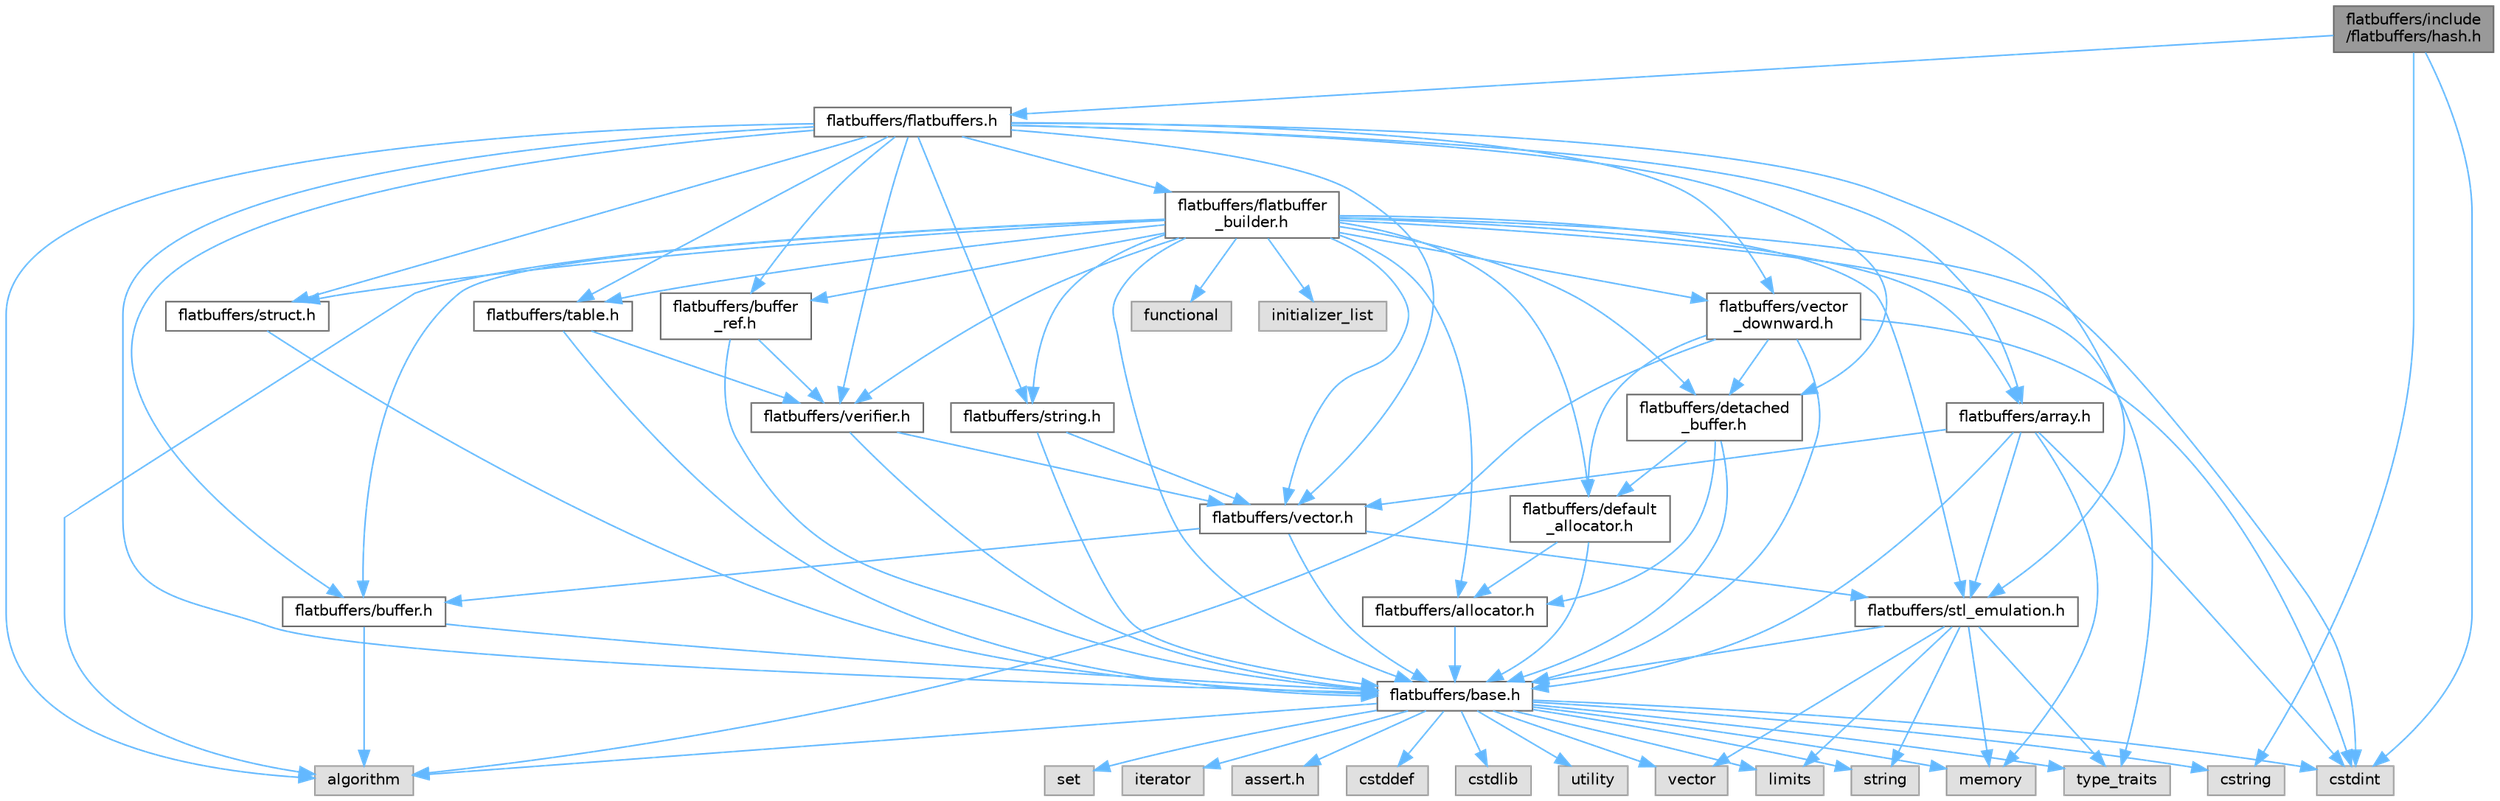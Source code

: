 digraph "flatbuffers/include/flatbuffers/hash.h"
{
 // LATEX_PDF_SIZE
  bgcolor="transparent";
  edge [fontname=Helvetica,fontsize=10,labelfontname=Helvetica,labelfontsize=10];
  node [fontname=Helvetica,fontsize=10,shape=box,height=0.2,width=0.4];
  Node1 [id="Node000001",label="flatbuffers/include\l/flatbuffers/hash.h",height=0.2,width=0.4,color="gray40", fillcolor="grey60", style="filled", fontcolor="black",tooltip=" "];
  Node1 -> Node2 [id="edge87_Node000001_Node000002",color="steelblue1",style="solid",tooltip=" "];
  Node2 [id="Node000002",label="cstdint",height=0.2,width=0.4,color="grey60", fillcolor="#E0E0E0", style="filled",tooltip=" "];
  Node1 -> Node3 [id="edge88_Node000001_Node000003",color="steelblue1",style="solid",tooltip=" "];
  Node3 [id="Node000003",label="cstring",height=0.2,width=0.4,color="grey60", fillcolor="#E0E0E0", style="filled",tooltip=" "];
  Node1 -> Node4 [id="edge89_Node000001_Node000004",color="steelblue1",style="solid",tooltip=" "];
  Node4 [id="Node000004",label="flatbuffers/flatbuffers.h",height=0.2,width=0.4,color="grey40", fillcolor="white", style="filled",URL="$flatbuffers_8h.html",tooltip=" "];
  Node4 -> Node5 [id="edge90_Node000004_Node000005",color="steelblue1",style="solid",tooltip=" "];
  Node5 [id="Node000005",label="algorithm",height=0.2,width=0.4,color="grey60", fillcolor="#E0E0E0", style="filled",tooltip=" "];
  Node4 -> Node6 [id="edge91_Node000004_Node000006",color="steelblue1",style="solid",tooltip=" "];
  Node6 [id="Node000006",label="flatbuffers/array.h",height=0.2,width=0.4,color="grey40", fillcolor="white", style="filled",URL="$array_8h.html",tooltip=" "];
  Node6 -> Node2 [id="edge92_Node000006_Node000002",color="steelblue1",style="solid",tooltip=" "];
  Node6 -> Node7 [id="edge93_Node000006_Node000007",color="steelblue1",style="solid",tooltip=" "];
  Node7 [id="Node000007",label="memory",height=0.2,width=0.4,color="grey60", fillcolor="#E0E0E0", style="filled",tooltip=" "];
  Node6 -> Node8 [id="edge94_Node000006_Node000008",color="steelblue1",style="solid",tooltip=" "];
  Node8 [id="Node000008",label="flatbuffers/base.h",height=0.2,width=0.4,color="grey40", fillcolor="white", style="filled",URL="$base_8h.html",tooltip=" "];
  Node8 -> Node9 [id="edge95_Node000008_Node000009",color="steelblue1",style="solid",tooltip=" "];
  Node9 [id="Node000009",label="assert.h",height=0.2,width=0.4,color="grey60", fillcolor="#E0E0E0", style="filled",tooltip=" "];
  Node8 -> Node2 [id="edge96_Node000008_Node000002",color="steelblue1",style="solid",tooltip=" "];
  Node8 -> Node10 [id="edge97_Node000008_Node000010",color="steelblue1",style="solid",tooltip=" "];
  Node10 [id="Node000010",label="cstddef",height=0.2,width=0.4,color="grey60", fillcolor="#E0E0E0", style="filled",tooltip=" "];
  Node8 -> Node11 [id="edge98_Node000008_Node000011",color="steelblue1",style="solid",tooltip=" "];
  Node11 [id="Node000011",label="cstdlib",height=0.2,width=0.4,color="grey60", fillcolor="#E0E0E0", style="filled",tooltip=" "];
  Node8 -> Node3 [id="edge99_Node000008_Node000003",color="steelblue1",style="solid",tooltip=" "];
  Node8 -> Node12 [id="edge100_Node000008_Node000012",color="steelblue1",style="solid",tooltip=" "];
  Node12 [id="Node000012",label="utility",height=0.2,width=0.4,color="grey60", fillcolor="#E0E0E0", style="filled",tooltip=" "];
  Node8 -> Node13 [id="edge101_Node000008_Node000013",color="steelblue1",style="solid",tooltip=" "];
  Node13 [id="Node000013",label="string",height=0.2,width=0.4,color="grey60", fillcolor="#E0E0E0", style="filled",tooltip=" "];
  Node8 -> Node14 [id="edge102_Node000008_Node000014",color="steelblue1",style="solid",tooltip=" "];
  Node14 [id="Node000014",label="type_traits",height=0.2,width=0.4,color="grey60", fillcolor="#E0E0E0", style="filled",tooltip=" "];
  Node8 -> Node15 [id="edge103_Node000008_Node000015",color="steelblue1",style="solid",tooltip=" "];
  Node15 [id="Node000015",label="vector",height=0.2,width=0.4,color="grey60", fillcolor="#E0E0E0", style="filled",tooltip=" "];
  Node8 -> Node16 [id="edge104_Node000008_Node000016",color="steelblue1",style="solid",tooltip=" "];
  Node16 [id="Node000016",label="set",height=0.2,width=0.4,color="grey60", fillcolor="#E0E0E0", style="filled",tooltip=" "];
  Node8 -> Node5 [id="edge105_Node000008_Node000005",color="steelblue1",style="solid",tooltip=" "];
  Node8 -> Node17 [id="edge106_Node000008_Node000017",color="steelblue1",style="solid",tooltip=" "];
  Node17 [id="Node000017",label="limits",height=0.2,width=0.4,color="grey60", fillcolor="#E0E0E0", style="filled",tooltip=" "];
  Node8 -> Node18 [id="edge107_Node000008_Node000018",color="steelblue1",style="solid",tooltip=" "];
  Node18 [id="Node000018",label="iterator",height=0.2,width=0.4,color="grey60", fillcolor="#E0E0E0", style="filled",tooltip=" "];
  Node8 -> Node7 [id="edge108_Node000008_Node000007",color="steelblue1",style="solid",tooltip=" "];
  Node6 -> Node19 [id="edge109_Node000006_Node000019",color="steelblue1",style="solid",tooltip=" "];
  Node19 [id="Node000019",label="flatbuffers/stl_emulation.h",height=0.2,width=0.4,color="grey40", fillcolor="white", style="filled",URL="$stl__emulation_8h.html",tooltip=" "];
  Node19 -> Node8 [id="edge110_Node000019_Node000008",color="steelblue1",style="solid",tooltip=" "];
  Node19 -> Node13 [id="edge111_Node000019_Node000013",color="steelblue1",style="solid",tooltip=" "];
  Node19 -> Node14 [id="edge112_Node000019_Node000014",color="steelblue1",style="solid",tooltip=" "];
  Node19 -> Node15 [id="edge113_Node000019_Node000015",color="steelblue1",style="solid",tooltip=" "];
  Node19 -> Node7 [id="edge114_Node000019_Node000007",color="steelblue1",style="solid",tooltip=" "];
  Node19 -> Node17 [id="edge115_Node000019_Node000017",color="steelblue1",style="solid",tooltip=" "];
  Node6 -> Node20 [id="edge116_Node000006_Node000020",color="steelblue1",style="solid",tooltip=" "];
  Node20 [id="Node000020",label="flatbuffers/vector.h",height=0.2,width=0.4,color="grey40", fillcolor="white", style="filled",URL="$vector_8h.html",tooltip=" "];
  Node20 -> Node8 [id="edge117_Node000020_Node000008",color="steelblue1",style="solid",tooltip=" "];
  Node20 -> Node21 [id="edge118_Node000020_Node000021",color="steelblue1",style="solid",tooltip=" "];
  Node21 [id="Node000021",label="flatbuffers/buffer.h",height=0.2,width=0.4,color="grey40", fillcolor="white", style="filled",URL="$buffer_8h.html",tooltip=" "];
  Node21 -> Node5 [id="edge119_Node000021_Node000005",color="steelblue1",style="solid",tooltip=" "];
  Node21 -> Node8 [id="edge120_Node000021_Node000008",color="steelblue1",style="solid",tooltip=" "];
  Node20 -> Node19 [id="edge121_Node000020_Node000019",color="steelblue1",style="solid",tooltip=" "];
  Node4 -> Node8 [id="edge122_Node000004_Node000008",color="steelblue1",style="solid",tooltip=" "];
  Node4 -> Node21 [id="edge123_Node000004_Node000021",color="steelblue1",style="solid",tooltip=" "];
  Node4 -> Node22 [id="edge124_Node000004_Node000022",color="steelblue1",style="solid",tooltip=" "];
  Node22 [id="Node000022",label="flatbuffers/buffer\l_ref.h",height=0.2,width=0.4,color="grey40", fillcolor="white", style="filled",URL="$buffer__ref_8h.html",tooltip=" "];
  Node22 -> Node8 [id="edge125_Node000022_Node000008",color="steelblue1",style="solid",tooltip=" "];
  Node22 -> Node23 [id="edge126_Node000022_Node000023",color="steelblue1",style="solid",tooltip=" "];
  Node23 [id="Node000023",label="flatbuffers/verifier.h",height=0.2,width=0.4,color="grey40", fillcolor="white", style="filled",URL="$verifier_8h.html",tooltip=" "];
  Node23 -> Node8 [id="edge127_Node000023_Node000008",color="steelblue1",style="solid",tooltip=" "];
  Node23 -> Node20 [id="edge128_Node000023_Node000020",color="steelblue1",style="solid",tooltip=" "];
  Node4 -> Node24 [id="edge129_Node000004_Node000024",color="steelblue1",style="solid",tooltip=" "];
  Node24 [id="Node000024",label="flatbuffers/detached\l_buffer.h",height=0.2,width=0.4,color="grey40", fillcolor="white", style="filled",URL="$detached__buffer_8h.html",tooltip=" "];
  Node24 -> Node25 [id="edge130_Node000024_Node000025",color="steelblue1",style="solid",tooltip=" "];
  Node25 [id="Node000025",label="flatbuffers/allocator.h",height=0.2,width=0.4,color="grey40", fillcolor="white", style="filled",URL="$allocator_8h.html",tooltip=" "];
  Node25 -> Node8 [id="edge131_Node000025_Node000008",color="steelblue1",style="solid",tooltip=" "];
  Node24 -> Node8 [id="edge132_Node000024_Node000008",color="steelblue1",style="solid",tooltip=" "];
  Node24 -> Node26 [id="edge133_Node000024_Node000026",color="steelblue1",style="solid",tooltip=" "];
  Node26 [id="Node000026",label="flatbuffers/default\l_allocator.h",height=0.2,width=0.4,color="grey40", fillcolor="white", style="filled",URL="$default__allocator_8h.html",tooltip=" "];
  Node26 -> Node25 [id="edge134_Node000026_Node000025",color="steelblue1",style="solid",tooltip=" "];
  Node26 -> Node8 [id="edge135_Node000026_Node000008",color="steelblue1",style="solid",tooltip=" "];
  Node4 -> Node27 [id="edge136_Node000004_Node000027",color="steelblue1",style="solid",tooltip=" "];
  Node27 [id="Node000027",label="flatbuffers/flatbuffer\l_builder.h",height=0.2,width=0.4,color="grey40", fillcolor="white", style="filled",URL="$flatbuffer__builder_8h.html",tooltip=" "];
  Node27 -> Node5 [id="edge137_Node000027_Node000005",color="steelblue1",style="solid",tooltip=" "];
  Node27 -> Node2 [id="edge138_Node000027_Node000002",color="steelblue1",style="solid",tooltip=" "];
  Node27 -> Node28 [id="edge139_Node000027_Node000028",color="steelblue1",style="solid",tooltip=" "];
  Node28 [id="Node000028",label="functional",height=0.2,width=0.4,color="grey60", fillcolor="#E0E0E0", style="filled",tooltip=" "];
  Node27 -> Node29 [id="edge140_Node000027_Node000029",color="steelblue1",style="solid",tooltip=" "];
  Node29 [id="Node000029",label="initializer_list",height=0.2,width=0.4,color="grey60", fillcolor="#E0E0E0", style="filled",tooltip=" "];
  Node27 -> Node14 [id="edge141_Node000027_Node000014",color="steelblue1",style="solid",tooltip=" "];
  Node27 -> Node25 [id="edge142_Node000027_Node000025",color="steelblue1",style="solid",tooltip=" "];
  Node27 -> Node6 [id="edge143_Node000027_Node000006",color="steelblue1",style="solid",tooltip=" "];
  Node27 -> Node8 [id="edge144_Node000027_Node000008",color="steelblue1",style="solid",tooltip=" "];
  Node27 -> Node21 [id="edge145_Node000027_Node000021",color="steelblue1",style="solid",tooltip=" "];
  Node27 -> Node22 [id="edge146_Node000027_Node000022",color="steelblue1",style="solid",tooltip=" "];
  Node27 -> Node26 [id="edge147_Node000027_Node000026",color="steelblue1",style="solid",tooltip=" "];
  Node27 -> Node24 [id="edge148_Node000027_Node000024",color="steelblue1",style="solid",tooltip=" "];
  Node27 -> Node19 [id="edge149_Node000027_Node000019",color="steelblue1",style="solid",tooltip=" "];
  Node27 -> Node30 [id="edge150_Node000027_Node000030",color="steelblue1",style="solid",tooltip=" "];
  Node30 [id="Node000030",label="flatbuffers/string.h",height=0.2,width=0.4,color="grey40", fillcolor="white", style="filled",URL="$string_8h.html",tooltip=" "];
  Node30 -> Node8 [id="edge151_Node000030_Node000008",color="steelblue1",style="solid",tooltip=" "];
  Node30 -> Node20 [id="edge152_Node000030_Node000020",color="steelblue1",style="solid",tooltip=" "];
  Node27 -> Node31 [id="edge153_Node000027_Node000031",color="steelblue1",style="solid",tooltip=" "];
  Node31 [id="Node000031",label="flatbuffers/struct.h",height=0.2,width=0.4,color="grey40", fillcolor="white", style="filled",URL="$struct_8h.html",tooltip=" "];
  Node31 -> Node8 [id="edge154_Node000031_Node000008",color="steelblue1",style="solid",tooltip=" "];
  Node27 -> Node32 [id="edge155_Node000027_Node000032",color="steelblue1",style="solid",tooltip=" "];
  Node32 [id="Node000032",label="flatbuffers/table.h",height=0.2,width=0.4,color="grey40", fillcolor="white", style="filled",URL="$table_8h.html",tooltip=" "];
  Node32 -> Node8 [id="edge156_Node000032_Node000008",color="steelblue1",style="solid",tooltip=" "];
  Node32 -> Node23 [id="edge157_Node000032_Node000023",color="steelblue1",style="solid",tooltip=" "];
  Node27 -> Node20 [id="edge158_Node000027_Node000020",color="steelblue1",style="solid",tooltip=" "];
  Node27 -> Node33 [id="edge159_Node000027_Node000033",color="steelblue1",style="solid",tooltip=" "];
  Node33 [id="Node000033",label="flatbuffers/vector\l_downward.h",height=0.2,width=0.4,color="grey40", fillcolor="white", style="filled",URL="$vector__downward_8h.html",tooltip=" "];
  Node33 -> Node5 [id="edge160_Node000033_Node000005",color="steelblue1",style="solid",tooltip=" "];
  Node33 -> Node2 [id="edge161_Node000033_Node000002",color="steelblue1",style="solid",tooltip=" "];
  Node33 -> Node8 [id="edge162_Node000033_Node000008",color="steelblue1",style="solid",tooltip=" "];
  Node33 -> Node26 [id="edge163_Node000033_Node000026",color="steelblue1",style="solid",tooltip=" "];
  Node33 -> Node24 [id="edge164_Node000033_Node000024",color="steelblue1",style="solid",tooltip=" "];
  Node27 -> Node23 [id="edge165_Node000027_Node000023",color="steelblue1",style="solid",tooltip=" "];
  Node4 -> Node19 [id="edge166_Node000004_Node000019",color="steelblue1",style="solid",tooltip=" "];
  Node4 -> Node30 [id="edge167_Node000004_Node000030",color="steelblue1",style="solid",tooltip=" "];
  Node4 -> Node31 [id="edge168_Node000004_Node000031",color="steelblue1",style="solid",tooltip=" "];
  Node4 -> Node32 [id="edge169_Node000004_Node000032",color="steelblue1",style="solid",tooltip=" "];
  Node4 -> Node20 [id="edge170_Node000004_Node000020",color="steelblue1",style="solid",tooltip=" "];
  Node4 -> Node33 [id="edge171_Node000004_Node000033",color="steelblue1",style="solid",tooltip=" "];
  Node4 -> Node23 [id="edge172_Node000004_Node000023",color="steelblue1",style="solid",tooltip=" "];
}
